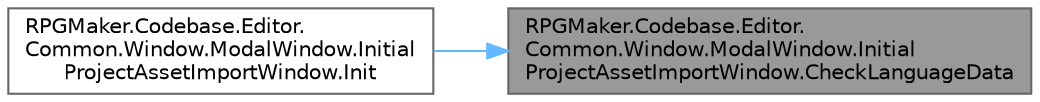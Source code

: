 digraph "RPGMaker.Codebase.Editor.Common.Window.ModalWindow.InitialProjectAssetImportWindow.CheckLanguageData"
{
 // LATEX_PDF_SIZE
  bgcolor="transparent";
  edge [fontname=Helvetica,fontsize=10,labelfontname=Helvetica,labelfontsize=10];
  node [fontname=Helvetica,fontsize=10,shape=box,height=0.2,width=0.4];
  rankdir="RL";
  Node1 [id="Node000001",label="RPGMaker.Codebase.Editor.\lCommon.Window.ModalWindow.Initial\lProjectAssetImportWindow.CheckLanguageData",height=0.2,width=0.4,color="gray40", fillcolor="grey60", style="filled", fontcolor="black",tooltip="😁 言語データ・チェック"];
  Node1 -> Node2 [id="edge1_Node000001_Node000002",dir="back",color="steelblue1",style="solid",tooltip=" "];
  Node2 [id="Node000002",label="RPGMaker.Codebase.Editor.\lCommon.Window.ModalWindow.Initial\lProjectAssetImportWindow.Init",height=0.2,width=0.4,color="grey40", fillcolor="white", style="filled",URL="$d8/dee/class_r_p_g_maker_1_1_codebase_1_1_editor_1_1_common_1_1_window_1_1_modal_window_1_1_initial_project_asset_import_window.html#a18042b9e73ac49b45ace43fdc79a5391",tooltip="😁 初期化"];
}
